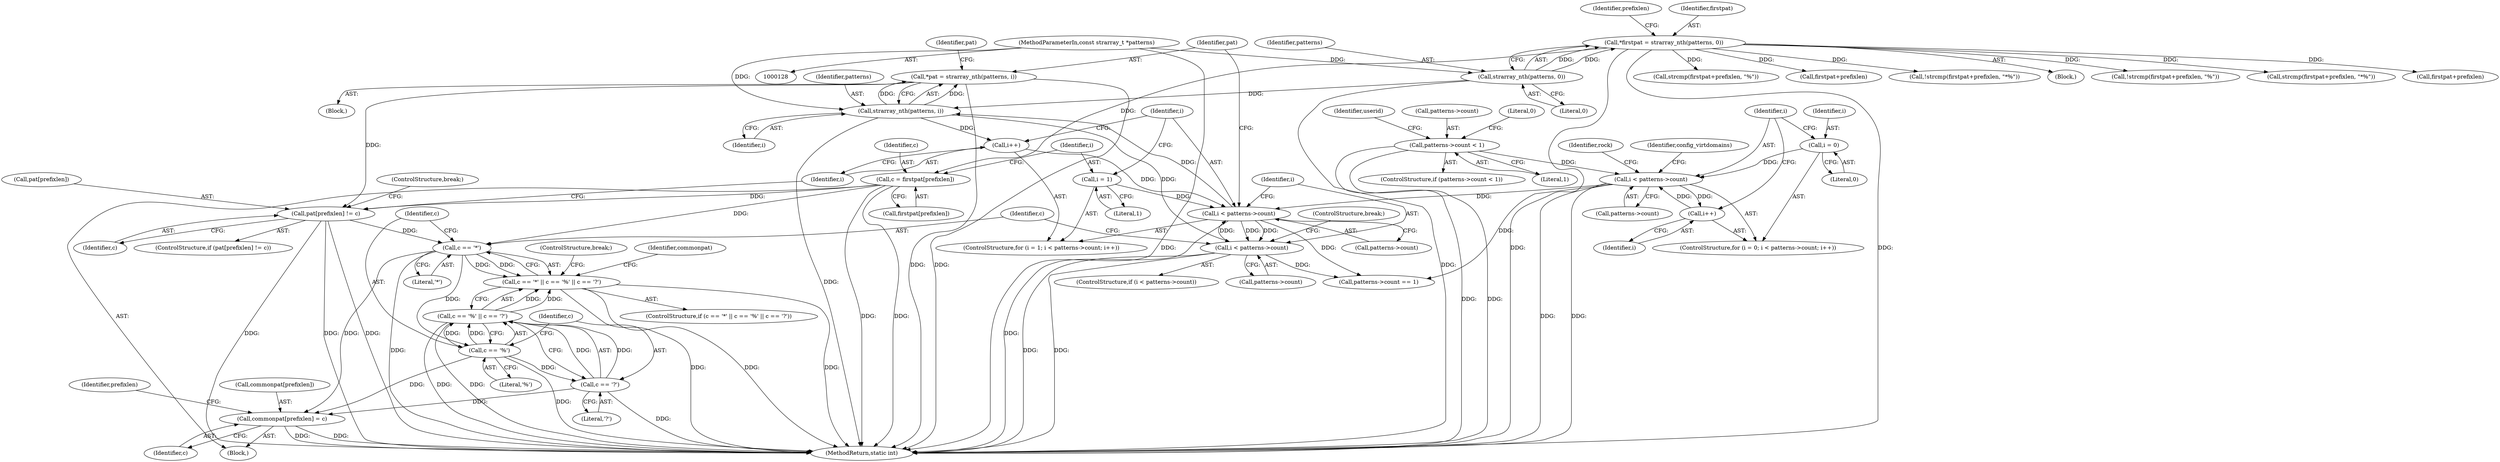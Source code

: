 digraph "0_cyrus-imapd_6bd33275368edfa71ae117de895488584678ac79@array" {
"1000372" [label="(Call,pat[prefixlen] != c)"];
"1000366" [label="(Call,*pat = strarray_nth(patterns, i))"];
"1000368" [label="(Call,strarray_nth(patterns, i))"];
"1000325" [label="(Call,strarray_nth(patterns, 0))"];
"1000130" [label="(MethodParameterIn,const strarray_t *patterns)"];
"1000357" [label="(Call,i < patterns->count)"];
"1000354" [label="(Call,i = 1)"];
"1000362" [label="(Call,i++)"];
"1000193" [label="(Call,i < patterns->count)"];
"1000190" [label="(Call,i = 0)"];
"1000198" [label="(Call,i++)"];
"1000177" [label="(Call,patterns->count < 1)"];
"1000379" [label="(Call,i < patterns->count)"];
"1000348" [label="(Call,c = firstpat[prefixlen])"];
"1000323" [label="(Call,*firstpat = strarray_nth(patterns, 0))"];
"1000387" [label="(Call,c == '*')"];
"1000386" [label="(Call,c == '*' || c == '%' || c == '?')"];
"1000391" [label="(Call,c == '%')"];
"1000390" [label="(Call,c == '%' || c == '?')"];
"1000394" [label="(Call,c == '?')"];
"1000398" [label="(Call,commonpat[prefixlen] = c)"];
"1000204" [label="(Identifier,rock)"];
"1000388" [label="(Identifier,c)"];
"1000359" [label="(Call,patterns->count)"];
"1000381" [label="(Call,patterns->count)"];
"1000393" [label="(Literal,'%')"];
"1000348" [label="(Call,c = firstpat[prefixlen])"];
"1000191" [label="(Identifier,i)"];
"1000392" [label="(Identifier,c)"];
"1000398" [label="(Call,commonpat[prefixlen] = c)"];
"1000356" [label="(Literal,1)"];
"1000183" [label="(Literal,0)"];
"1000195" [label="(Call,patterns->count)"];
"1000772" [label="(MethodReturn,static int)"];
"1000366" [label="(Call,*pat = strarray_nth(patterns, i))"];
"1000357" [label="(Call,i < patterns->count)"];
"1000417" [label="(Call,strcmp(firstpat+prefixlen, \"%\"))"];
"1000367" [label="(Identifier,pat)"];
"1000193" [label="(Call,i < patterns->count)"];
"1000397" [label="(ControlStructure,break;)"];
"1000354" [label="(Call,i = 1)"];
"1000400" [label="(Identifier,commonpat)"];
"1000194" [label="(Identifier,i)"];
"1000394" [label="(Call,c == '?')"];
"1000376" [label="(Identifier,c)"];
"1000409" [label="(Call,patterns->count == 1)"];
"1000198" [label="(Call,i++)"];
"1000177" [label="(Call,patterns->count < 1)"];
"1000372" [label="(Call,pat[prefixlen] != c)"];
"1000323" [label="(Call,*firstpat = strarray_nth(patterns, 0))"];
"1000176" [label="(ControlStructure,if (patterns->count < 1))"];
"1000337" [label="(Block,)"];
"1000353" [label="(ControlStructure,for (i = 1; i < patterns->count; i++))"];
"1000384" [label="(ControlStructure,break;)"];
"1000430" [label="(Call,firstpat+prefixlen)"];
"1000362" [label="(Call,i++)"];
"1000390" [label="(Call,c == '%' || c == '?')"];
"1000355" [label="(Identifier,i)"];
"1000189" [label="(ControlStructure,for (i = 0; i < patterns->count; i++))"];
"1000373" [label="(Call,pat[prefixlen])"];
"1000209" [label="(Identifier,config_virtdomains)"];
"1000399" [label="(Call,commonpat[prefixlen])"];
"1000190" [label="(Call,i = 0)"];
"1000387" [label="(Call,c == '*')"];
"1000181" [label="(Literal,1)"];
"1000350" [label="(Call,firstpat[prefixlen])"];
"1000395" [label="(Identifier,c)"];
"1000370" [label="(Identifier,i)"];
"1000330" [label="(Identifier,prefixlen)"];
"1000371" [label="(ControlStructure,if (pat[prefixlen] != c))"];
"1000363" [label="(Identifier,i)"];
"1000402" [label="(Identifier,c)"];
"1000428" [label="(Call,!strcmp(firstpat+prefixlen, \"*%\"))"];
"1000389" [label="(Literal,'*')"];
"1000187" [label="(Identifier,userid)"];
"1000377" [label="(ControlStructure,break;)"];
"1000199" [label="(Identifier,i)"];
"1000192" [label="(Literal,0)"];
"1000396" [label="(Literal,'?')"];
"1000178" [label="(Call,patterns->count)"];
"1000324" [label="(Identifier,firstpat)"];
"1000386" [label="(Call,c == '*' || c == '%' || c == '?')"];
"1000130" [label="(MethodParameterIn,const strarray_t *patterns)"];
"1000325" [label="(Call,strarray_nth(patterns, 0))"];
"1000374" [label="(Identifier,pat)"];
"1000368" [label="(Call,strarray_nth(patterns, i))"];
"1000131" [label="(Block,)"];
"1000378" [label="(ControlStructure,if (i < patterns->count))"];
"1000385" [label="(ControlStructure,if (c == '*' || c == '%' || c == '?'))"];
"1000416" [label="(Call,!strcmp(firstpat+prefixlen, \"%\"))"];
"1000336" [label="(Identifier,prefixlen)"];
"1000391" [label="(Call,c == '%')"];
"1000369" [label="(Identifier,patterns)"];
"1000379" [label="(Call,i < patterns->count)"];
"1000380" [label="(Identifier,i)"];
"1000349" [label="(Identifier,c)"];
"1000429" [label="(Call,strcmp(firstpat+prefixlen, \"*%\"))"];
"1000418" [label="(Call,firstpat+prefixlen)"];
"1000327" [label="(Literal,0)"];
"1000364" [label="(Block,)"];
"1000358" [label="(Identifier,i)"];
"1000326" [label="(Identifier,patterns)"];
"1000372" -> "1000371"  [label="AST: "];
"1000372" -> "1000376"  [label="CFG: "];
"1000373" -> "1000372"  [label="AST: "];
"1000376" -> "1000372"  [label="AST: "];
"1000377" -> "1000372"  [label="CFG: "];
"1000363" -> "1000372"  [label="CFG: "];
"1000372" -> "1000772"  [label="DDG: "];
"1000372" -> "1000772"  [label="DDG: "];
"1000372" -> "1000772"  [label="DDG: "];
"1000366" -> "1000372"  [label="DDG: "];
"1000348" -> "1000372"  [label="DDG: "];
"1000372" -> "1000387"  [label="DDG: "];
"1000366" -> "1000364"  [label="AST: "];
"1000366" -> "1000368"  [label="CFG: "];
"1000367" -> "1000366"  [label="AST: "];
"1000368" -> "1000366"  [label="AST: "];
"1000374" -> "1000366"  [label="CFG: "];
"1000366" -> "1000772"  [label="DDG: "];
"1000366" -> "1000772"  [label="DDG: "];
"1000368" -> "1000366"  [label="DDG: "];
"1000368" -> "1000366"  [label="DDG: "];
"1000368" -> "1000370"  [label="CFG: "];
"1000369" -> "1000368"  [label="AST: "];
"1000370" -> "1000368"  [label="AST: "];
"1000368" -> "1000772"  [label="DDG: "];
"1000368" -> "1000362"  [label="DDG: "];
"1000325" -> "1000368"  [label="DDG: "];
"1000130" -> "1000368"  [label="DDG: "];
"1000357" -> "1000368"  [label="DDG: "];
"1000368" -> "1000379"  [label="DDG: "];
"1000325" -> "1000323"  [label="AST: "];
"1000325" -> "1000327"  [label="CFG: "];
"1000326" -> "1000325"  [label="AST: "];
"1000327" -> "1000325"  [label="AST: "];
"1000323" -> "1000325"  [label="CFG: "];
"1000325" -> "1000772"  [label="DDG: "];
"1000325" -> "1000323"  [label="DDG: "];
"1000325" -> "1000323"  [label="DDG: "];
"1000130" -> "1000325"  [label="DDG: "];
"1000130" -> "1000128"  [label="AST: "];
"1000130" -> "1000772"  [label="DDG: "];
"1000357" -> "1000353"  [label="AST: "];
"1000357" -> "1000359"  [label="CFG: "];
"1000358" -> "1000357"  [label="AST: "];
"1000359" -> "1000357"  [label="AST: "];
"1000367" -> "1000357"  [label="CFG: "];
"1000380" -> "1000357"  [label="CFG: "];
"1000357" -> "1000772"  [label="DDG: "];
"1000354" -> "1000357"  [label="DDG: "];
"1000362" -> "1000357"  [label="DDG: "];
"1000193" -> "1000357"  [label="DDG: "];
"1000379" -> "1000357"  [label="DDG: "];
"1000357" -> "1000379"  [label="DDG: "];
"1000357" -> "1000379"  [label="DDG: "];
"1000357" -> "1000409"  [label="DDG: "];
"1000354" -> "1000353"  [label="AST: "];
"1000354" -> "1000356"  [label="CFG: "];
"1000355" -> "1000354"  [label="AST: "];
"1000356" -> "1000354"  [label="AST: "];
"1000358" -> "1000354"  [label="CFG: "];
"1000362" -> "1000353"  [label="AST: "];
"1000362" -> "1000363"  [label="CFG: "];
"1000363" -> "1000362"  [label="AST: "];
"1000358" -> "1000362"  [label="CFG: "];
"1000193" -> "1000189"  [label="AST: "];
"1000193" -> "1000195"  [label="CFG: "];
"1000194" -> "1000193"  [label="AST: "];
"1000195" -> "1000193"  [label="AST: "];
"1000204" -> "1000193"  [label="CFG: "];
"1000209" -> "1000193"  [label="CFG: "];
"1000193" -> "1000772"  [label="DDG: "];
"1000193" -> "1000772"  [label="DDG: "];
"1000190" -> "1000193"  [label="DDG: "];
"1000198" -> "1000193"  [label="DDG: "];
"1000177" -> "1000193"  [label="DDG: "];
"1000193" -> "1000198"  [label="DDG: "];
"1000193" -> "1000409"  [label="DDG: "];
"1000190" -> "1000189"  [label="AST: "];
"1000190" -> "1000192"  [label="CFG: "];
"1000191" -> "1000190"  [label="AST: "];
"1000192" -> "1000190"  [label="AST: "];
"1000194" -> "1000190"  [label="CFG: "];
"1000198" -> "1000189"  [label="AST: "];
"1000198" -> "1000199"  [label="CFG: "];
"1000199" -> "1000198"  [label="AST: "];
"1000194" -> "1000198"  [label="CFG: "];
"1000177" -> "1000176"  [label="AST: "];
"1000177" -> "1000181"  [label="CFG: "];
"1000178" -> "1000177"  [label="AST: "];
"1000181" -> "1000177"  [label="AST: "];
"1000183" -> "1000177"  [label="CFG: "];
"1000187" -> "1000177"  [label="CFG: "];
"1000177" -> "1000772"  [label="DDG: "];
"1000177" -> "1000772"  [label="DDG: "];
"1000379" -> "1000378"  [label="AST: "];
"1000379" -> "1000381"  [label="CFG: "];
"1000380" -> "1000379"  [label="AST: "];
"1000381" -> "1000379"  [label="AST: "];
"1000384" -> "1000379"  [label="CFG: "];
"1000388" -> "1000379"  [label="CFG: "];
"1000379" -> "1000772"  [label="DDG: "];
"1000379" -> "1000772"  [label="DDG: "];
"1000379" -> "1000409"  [label="DDG: "];
"1000348" -> "1000337"  [label="AST: "];
"1000348" -> "1000350"  [label="CFG: "];
"1000349" -> "1000348"  [label="AST: "];
"1000350" -> "1000348"  [label="AST: "];
"1000355" -> "1000348"  [label="CFG: "];
"1000348" -> "1000772"  [label="DDG: "];
"1000348" -> "1000772"  [label="DDG: "];
"1000323" -> "1000348"  [label="DDG: "];
"1000348" -> "1000387"  [label="DDG: "];
"1000323" -> "1000131"  [label="AST: "];
"1000324" -> "1000323"  [label="AST: "];
"1000330" -> "1000323"  [label="CFG: "];
"1000323" -> "1000772"  [label="DDG: "];
"1000323" -> "1000772"  [label="DDG: "];
"1000323" -> "1000416"  [label="DDG: "];
"1000323" -> "1000417"  [label="DDG: "];
"1000323" -> "1000418"  [label="DDG: "];
"1000323" -> "1000428"  [label="DDG: "];
"1000323" -> "1000429"  [label="DDG: "];
"1000323" -> "1000430"  [label="DDG: "];
"1000387" -> "1000386"  [label="AST: "];
"1000387" -> "1000389"  [label="CFG: "];
"1000388" -> "1000387"  [label="AST: "];
"1000389" -> "1000387"  [label="AST: "];
"1000392" -> "1000387"  [label="CFG: "];
"1000386" -> "1000387"  [label="CFG: "];
"1000387" -> "1000772"  [label="DDG: "];
"1000387" -> "1000386"  [label="DDG: "];
"1000387" -> "1000386"  [label="DDG: "];
"1000387" -> "1000391"  [label="DDG: "];
"1000387" -> "1000398"  [label="DDG: "];
"1000386" -> "1000385"  [label="AST: "];
"1000386" -> "1000390"  [label="CFG: "];
"1000390" -> "1000386"  [label="AST: "];
"1000397" -> "1000386"  [label="CFG: "];
"1000400" -> "1000386"  [label="CFG: "];
"1000386" -> "1000772"  [label="DDG: "];
"1000386" -> "1000772"  [label="DDG: "];
"1000386" -> "1000772"  [label="DDG: "];
"1000390" -> "1000386"  [label="DDG: "];
"1000390" -> "1000386"  [label="DDG: "];
"1000391" -> "1000390"  [label="AST: "];
"1000391" -> "1000393"  [label="CFG: "];
"1000392" -> "1000391"  [label="AST: "];
"1000393" -> "1000391"  [label="AST: "];
"1000395" -> "1000391"  [label="CFG: "];
"1000390" -> "1000391"  [label="CFG: "];
"1000391" -> "1000772"  [label="DDG: "];
"1000391" -> "1000390"  [label="DDG: "];
"1000391" -> "1000390"  [label="DDG: "];
"1000391" -> "1000394"  [label="DDG: "];
"1000391" -> "1000398"  [label="DDG: "];
"1000390" -> "1000394"  [label="CFG: "];
"1000394" -> "1000390"  [label="AST: "];
"1000390" -> "1000772"  [label="DDG: "];
"1000390" -> "1000772"  [label="DDG: "];
"1000394" -> "1000390"  [label="DDG: "];
"1000394" -> "1000390"  [label="DDG: "];
"1000394" -> "1000396"  [label="CFG: "];
"1000395" -> "1000394"  [label="AST: "];
"1000396" -> "1000394"  [label="AST: "];
"1000394" -> "1000772"  [label="DDG: "];
"1000394" -> "1000398"  [label="DDG: "];
"1000398" -> "1000337"  [label="AST: "];
"1000398" -> "1000402"  [label="CFG: "];
"1000399" -> "1000398"  [label="AST: "];
"1000402" -> "1000398"  [label="AST: "];
"1000336" -> "1000398"  [label="CFG: "];
"1000398" -> "1000772"  [label="DDG: "];
"1000398" -> "1000772"  [label="DDG: "];
}
